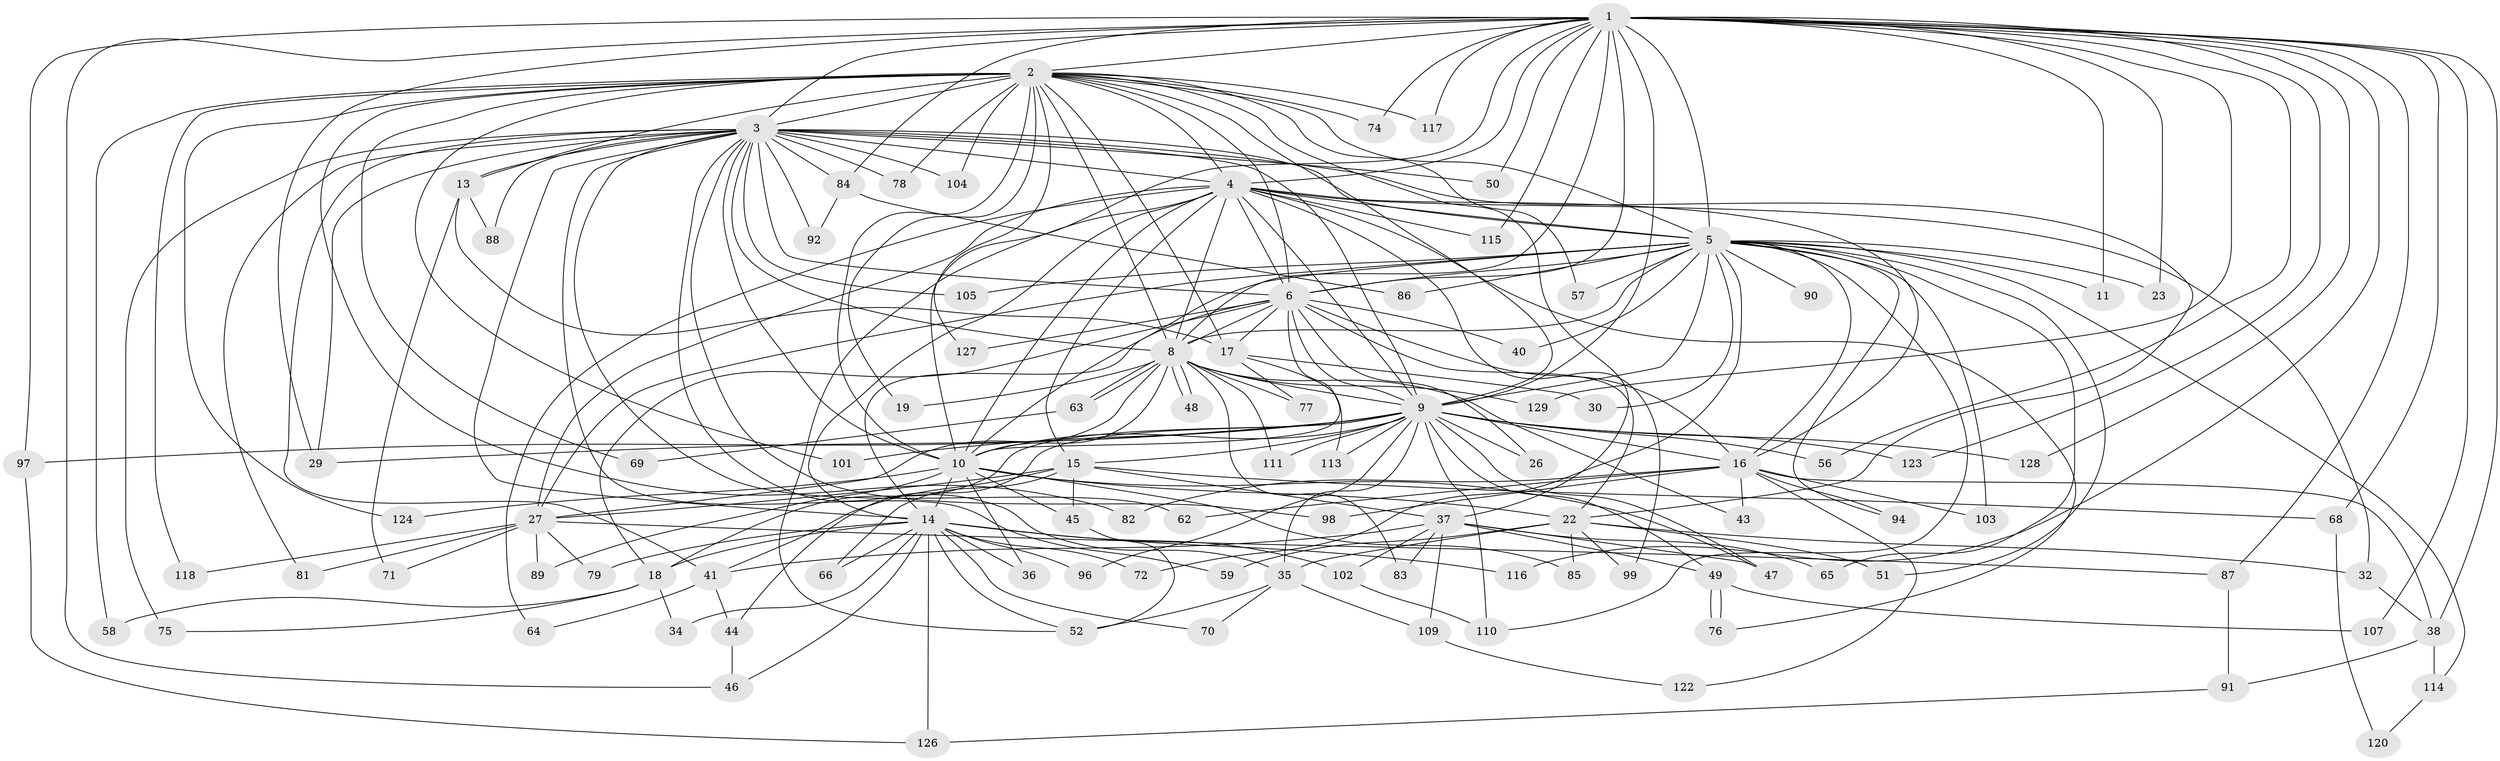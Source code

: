 // original degree distribution, {22: 0.015384615384615385, 24: 0.007692307692307693, 30: 0.007692307692307693, 20: 0.015384615384615385, 17: 0.015384615384615385, 16: 0.007692307692307693, 28: 0.007692307692307693, 2: 0.5769230769230769, 3: 0.2, 5: 0.038461538461538464, 14: 0.007692307692307693, 8: 0.015384615384615385, 6: 0.023076923076923078, 9: 0.023076923076923078, 10: 0.007692307692307693, 4: 0.03076923076923077}
// Generated by graph-tools (version 1.1) at 2025/41/03/06/25 10:41:31]
// undirected, 101 vertices, 239 edges
graph export_dot {
graph [start="1"]
  node [color=gray90,style=filled];
  1 [super="+7"];
  2 [super="+54"];
  3 [super="+20"];
  4 [super="+60"];
  5 [super="+24"];
  6 [super="+12"];
  8 [super="+28"];
  9 [super="+93"];
  10 [super="+21"];
  11;
  13;
  14 [super="+42"];
  15 [super="+61"];
  16 [super="+53"];
  17 [super="+25"];
  18 [super="+121"];
  19;
  22 [super="+31"];
  23;
  26;
  27 [super="+33"];
  29 [super="+106"];
  30;
  32;
  34;
  35 [super="+67"];
  36;
  37 [super="+95"];
  38 [super="+39"];
  40;
  41 [super="+73"];
  43;
  44;
  45 [super="+108"];
  46 [super="+100"];
  47;
  48;
  49;
  50;
  51;
  52 [super="+55"];
  56;
  57;
  58;
  59;
  62;
  63;
  64;
  65 [super="+112"];
  66;
  68;
  69;
  70;
  71;
  72;
  74;
  75 [super="+80"];
  76 [super="+119"];
  77;
  78;
  79;
  81;
  82;
  83;
  84;
  85;
  86;
  87;
  88;
  89;
  90;
  91;
  92;
  94;
  96;
  97 [super="+130"];
  98;
  99;
  101;
  102;
  103;
  104;
  105;
  107;
  109;
  110 [super="+125"];
  111;
  113;
  114;
  115;
  116;
  117;
  118;
  120;
  122;
  123;
  124;
  126;
  127;
  128;
  129;
  1 -- 2 [weight=2];
  1 -- 3 [weight=2];
  1 -- 4 [weight=2];
  1 -- 5 [weight=2];
  1 -- 6 [weight=2];
  1 -- 8 [weight=2];
  1 -- 9 [weight=3];
  1 -- 10 [weight=2];
  1 -- 11;
  1 -- 29;
  1 -- 50;
  1 -- 56;
  1 -- 74;
  1 -- 84;
  1 -- 87;
  1 -- 97;
  1 -- 116;
  1 -- 117;
  1 -- 123;
  1 -- 128;
  1 -- 129;
  1 -- 68;
  1 -- 23;
  1 -- 107;
  1 -- 115;
  1 -- 38;
  1 -- 46;
  2 -- 3 [weight=2];
  2 -- 4;
  2 -- 5;
  2 -- 6;
  2 -- 8;
  2 -- 9;
  2 -- 10 [weight=2];
  2 -- 13;
  2 -- 17;
  2 -- 19;
  2 -- 37;
  2 -- 57;
  2 -- 58;
  2 -- 69;
  2 -- 74;
  2 -- 78;
  2 -- 82;
  2 -- 101;
  2 -- 124;
  2 -- 127;
  2 -- 117;
  2 -- 118;
  2 -- 104;
  3 -- 4 [weight=2];
  3 -- 5;
  3 -- 6;
  3 -- 8;
  3 -- 9;
  3 -- 10;
  3 -- 13;
  3 -- 14;
  3 -- 41;
  3 -- 50;
  3 -- 59;
  3 -- 62;
  3 -- 75 [weight=2];
  3 -- 78;
  3 -- 81;
  3 -- 84;
  3 -- 88;
  3 -- 92;
  3 -- 98;
  3 -- 104;
  3 -- 105;
  3 -- 35;
  3 -- 29;
  3 -- 22;
  4 -- 5;
  4 -- 6;
  4 -- 8;
  4 -- 9;
  4 -- 10;
  4 -- 14;
  4 -- 15 [weight=2];
  4 -- 16;
  4 -- 32;
  4 -- 52;
  4 -- 64;
  4 -- 115;
  4 -- 27;
  4 -- 99;
  4 -- 76;
  5 -- 6 [weight=2];
  5 -- 8;
  5 -- 9;
  5 -- 10;
  5 -- 11;
  5 -- 23;
  5 -- 40;
  5 -- 51;
  5 -- 57;
  5 -- 65 [weight=2];
  5 -- 90 [weight=2];
  5 -- 94;
  5 -- 103;
  5 -- 114;
  5 -- 72;
  5 -- 105;
  5 -- 110;
  5 -- 16;
  5 -- 86;
  5 -- 27;
  5 -- 30;
  6 -- 8;
  6 -- 9;
  6 -- 10;
  6 -- 17;
  6 -- 18;
  6 -- 22;
  6 -- 26;
  6 -- 40;
  6 -- 127;
  6 -- 16;
  6 -- 14;
  8 -- 9;
  8 -- 10;
  8 -- 19;
  8 -- 43;
  8 -- 48;
  8 -- 48;
  8 -- 63;
  8 -- 63;
  8 -- 77;
  8 -- 83;
  8 -- 111;
  8 -- 129;
  8 -- 27;
  9 -- 10;
  9 -- 15;
  9 -- 16;
  9 -- 26;
  9 -- 29;
  9 -- 35;
  9 -- 44;
  9 -- 47;
  9 -- 49;
  9 -- 56;
  9 -- 96;
  9 -- 97;
  9 -- 101;
  9 -- 111;
  9 -- 113;
  9 -- 123;
  9 -- 128;
  9 -- 110;
  9 -- 18;
  10 -- 22;
  10 -- 36;
  10 -- 45;
  10 -- 47;
  10 -- 85;
  10 -- 89;
  10 -- 124;
  10 -- 14;
  13 -- 71;
  13 -- 88;
  13 -- 17;
  14 -- 18;
  14 -- 34;
  14 -- 36;
  14 -- 66;
  14 -- 70;
  14 -- 72;
  14 -- 79;
  14 -- 96;
  14 -- 102;
  14 -- 116;
  14 -- 46;
  14 -- 126;
  14 -- 52;
  15 -- 27;
  15 -- 37;
  15 -- 41;
  15 -- 45;
  15 -- 66;
  15 -- 68;
  16 -- 38;
  16 -- 43;
  16 -- 94;
  16 -- 98;
  16 -- 82;
  16 -- 103;
  16 -- 122;
  16 -- 62;
  17 -- 30;
  17 -- 77;
  17 -- 113;
  18 -- 34;
  18 -- 58;
  18 -- 75;
  22 -- 32;
  22 -- 35;
  22 -- 51;
  22 -- 59;
  22 -- 85;
  22 -- 99;
  27 -- 71;
  27 -- 79;
  27 -- 81;
  27 -- 87;
  27 -- 89;
  27 -- 118;
  32 -- 38;
  35 -- 52;
  35 -- 109;
  35 -- 70;
  37 -- 49;
  37 -- 65;
  37 -- 83;
  37 -- 102;
  37 -- 109;
  37 -- 47;
  37 -- 41;
  38 -- 114;
  38 -- 91;
  41 -- 44;
  41 -- 64;
  44 -- 46;
  45 -- 52;
  49 -- 76;
  49 -- 76;
  49 -- 107;
  63 -- 69;
  68 -- 120;
  84 -- 86;
  84 -- 92;
  87 -- 91;
  91 -- 126;
  97 -- 126;
  102 -- 110;
  109 -- 122;
  114 -- 120;
}
